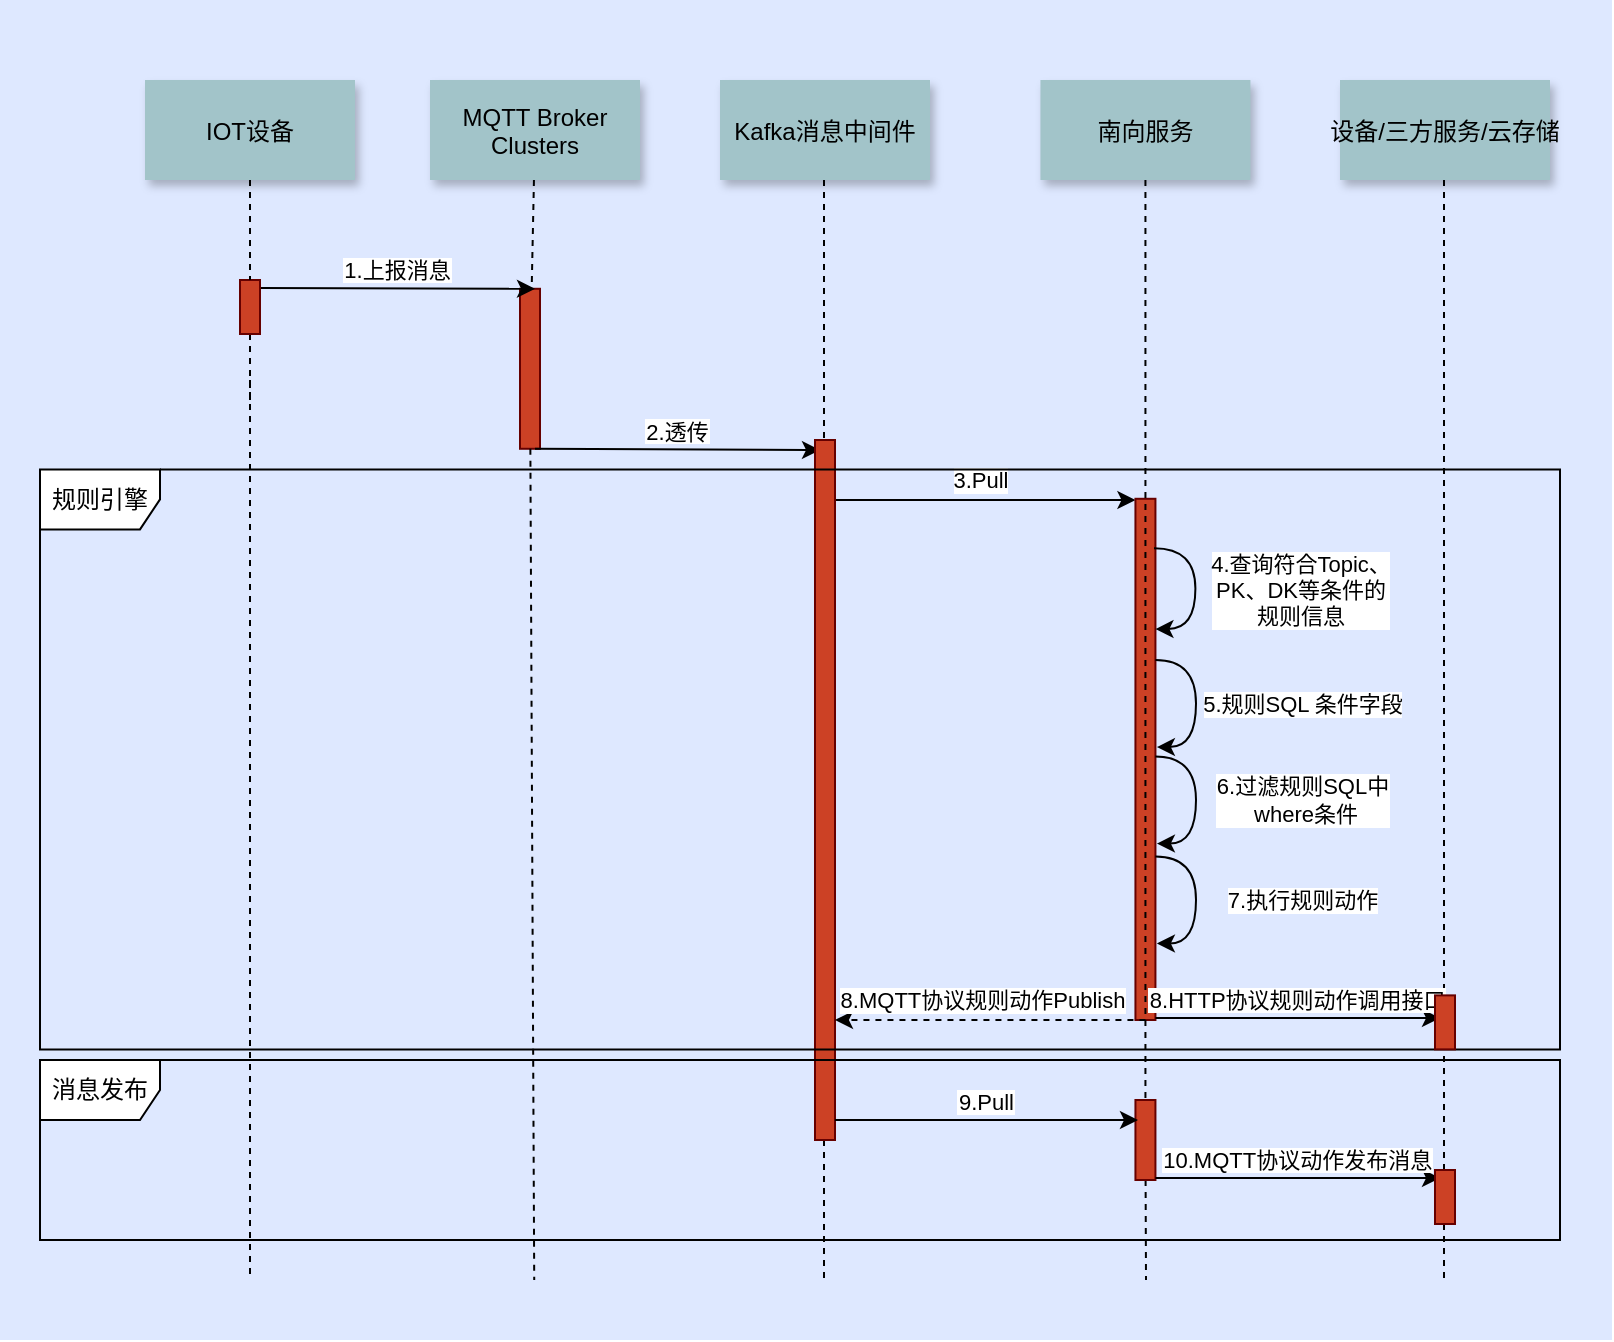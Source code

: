 <mxfile version="14.2.9" type="github">
  <diagram name="Page-1" id="9361dd3d-8414-5efd-6122-117bd74ce7a7">
    <mxGraphModel dx="860" dy="474" grid="0" gridSize="10" guides="1" tooltips="1" connect="1" arrows="1" fold="1" page="0" pageScale="1.5" pageWidth="826" pageHeight="1169" background="#ffffff" math="0" shadow="0">
      <root>
        <mxCell id="0" />
        <mxCell id="1" parent="0" />
        <mxCell id="69" value="" style="fillColor=#DEE8FF;strokeColor=none" parent="1" vertex="1">
          <mxGeometry x="80" y="20" width="806" height="670" as="geometry" />
        </mxCell>
        <mxCell id="4" value="IOT设备" style="shadow=1;fillColor=#A2C4C9;strokeColor=none" parent="1" vertex="1">
          <mxGeometry x="152.5" y="60" width="105" height="50" as="geometry" />
        </mxCell>
        <mxCell id="6" value="" style="fillColor=#CC4125;strokeColor=#660000" parent="1" vertex="1">
          <mxGeometry x="340" y="164.39" width="10" height="80" as="geometry" />
        </mxCell>
        <mxCell id="7" value="MQTT Broker&#xa;Clusters" style="shadow=1;fillColor=#A2C4C9;strokeColor=none" parent="1" vertex="1">
          <mxGeometry x="295" y="60" width="105" height="50" as="geometry" />
        </mxCell>
        <mxCell id="8" value="" style="edgeStyle=none;endArrow=none;dashed=1" parent="1" source="7" target="6" edge="1">
          <mxGeometry x="272.335" y="165" width="100" height="100" as="geometry">
            <mxPoint x="347.259" y="110" as="sourcePoint" />
            <mxPoint x="347.576" y="165" as="targetPoint" />
          </mxGeometry>
        </mxCell>
        <mxCell id="15" value="Kafka消息中间件" style="shadow=1;fillColor=#A2C4C9;strokeColor=none" parent="1" vertex="1">
          <mxGeometry x="440.004" y="60.0" width="105" height="50" as="geometry" />
        </mxCell>
        <mxCell id="19" value="2.透传" style="edgeStyle=elbowEdgeStyle;elbow=vertical;verticalLabelPosition=top;verticalAlign=bottom;exitX=0.75;exitY=1;exitDx=0;exitDy=0;entryX=0.25;entryY=0.015;entryDx=0;entryDy=0;entryPerimeter=0;" parent="1" source="6" target="17" edge="1">
          <mxGeometry x="350" y="290" width="100" height="100" as="geometry">
            <mxPoint x="350" y="390" as="sourcePoint" />
            <mxPoint x="480" y="244" as="targetPoint" />
          </mxGeometry>
        </mxCell>
        <mxCell id="22" value="南向服务" style="shadow=1;fillColor=#A2C4C9;strokeColor=none" parent="1" vertex="1">
          <mxGeometry x="600.22" y="60" width="105" height="50" as="geometry" />
        </mxCell>
        <mxCell id="23" value="" style="edgeStyle=none;endArrow=none;dashed=1" parent="1" source="cL849bSBCcsFNni7YfBv-117" edge="1">
          <mxGeometry x="592.208" y="175.0" width="100" height="100" as="geometry">
            <mxPoint x="652.373" y="110" as="sourcePoint" />
            <mxPoint x="653" y="660" as="targetPoint" />
          </mxGeometry>
        </mxCell>
        <mxCell id="24" value="设备/三方服务/云存储" style="shadow=1;fillColor=#A2C4C9;strokeColor=none" parent="1" vertex="1">
          <mxGeometry x="750" y="60" width="105" height="50" as="geometry" />
        </mxCell>
        <mxCell id="27" value="" style="edgeStyle=elbowEdgeStyle;elbow=vertical;verticalLabelPosition=top;verticalAlign=bottom" parent="1" source="17" target="21" edge="1">
          <mxGeometry x="517.72" y="270" width="100" height="100" as="geometry">
            <mxPoint x="517.72" y="370" as="sourcePoint" />
            <mxPoint x="617.72" y="270" as="targetPoint" />
            <Array as="points">
              <mxPoint x="567.72" y="270" />
            </Array>
          </mxGeometry>
        </mxCell>
        <mxCell id="cL849bSBCcsFNni7YfBv-101" value="3.Pull" style="edgeLabel;html=1;align=center;verticalAlign=middle;resizable=0;points=[];" parent="27" vertex="1" connectable="0">
          <mxGeometry relative="1" as="geometry">
            <mxPoint x="-2.5" y="-10" as="offset" />
          </mxGeometry>
        </mxCell>
        <mxCell id="33" value="" style="edgeStyle=elbowEdgeStyle;elbow=horizontal;endArrow=none;dashed=1" parent="1" source="We4BzI3_JhLpHQfZcYgF-69" edge="1">
          <mxGeometry x="230.0" y="310" width="100" height="100" as="geometry">
            <mxPoint x="230.0" y="410" as="sourcePoint" />
            <mxPoint x="205" y="220" as="targetPoint" />
          </mxGeometry>
        </mxCell>
        <mxCell id="44" value="" style="edgeStyle=none;dashed=1;endArrow=none" parent="1" edge="1">
          <mxGeometry x="50" y="300" width="100" height="100" as="geometry">
            <mxPoint x="205" y="210" as="sourcePoint" />
            <mxPoint x="205" y="660" as="targetPoint" />
          </mxGeometry>
        </mxCell>
        <mxCell id="52" value="" style="edgeStyle=none;endArrow=none;dashed=1" parent="1" source="6" edge="1">
          <mxGeometry x="376.571" y="339.697" width="100" height="100" as="geometry">
            <mxPoint x="451.736" y="284.697" as="sourcePoint" />
            <mxPoint x="347.111" y="660" as="targetPoint" />
          </mxGeometry>
        </mxCell>
        <mxCell id="cL849bSBCcsFNni7YfBv-89" value="1.上报消息" style="edgeStyle=none;verticalLabelPosition=top;verticalAlign=bottom;entryX=0.75;entryY=0;entryDx=0;entryDy=0;" parent="1" target="6" edge="1">
          <mxGeometry x="242.955" y="77.096" width="100" height="100" as="geometry">
            <mxPoint x="210" y="164" as="sourcePoint" />
            <mxPoint x="320" y="164.386" as="targetPoint" />
          </mxGeometry>
        </mxCell>
        <mxCell id="cL849bSBCcsFNni7YfBv-92" value="" style="edgeStyle=none;endArrow=none;dashed=1" parent="1" edge="1">
          <mxGeometry x="431.488" y="175.0" width="100" height="100" as="geometry">
            <mxPoint x="492" y="110" as="sourcePoint" />
            <mxPoint x="492" y="660" as="targetPoint" />
          </mxGeometry>
        </mxCell>
        <mxCell id="17" value="" style="fillColor=#CC4125;strokeColor=#660000" parent="1" vertex="1">
          <mxGeometry x="487.5" y="240" width="10" height="350" as="geometry" />
        </mxCell>
        <mxCell id="21" value="" style="fillColor=#CC4125;strokeColor=#660000" parent="1" vertex="1">
          <mxGeometry x="647.72" y="269.39" width="10" height="260.61" as="geometry" />
        </mxCell>
        <mxCell id="cL849bSBCcsFNni7YfBv-99" style="edgeStyle=orthogonalEdgeStyle;curved=1;rounded=0;orthogonalLoop=1;jettySize=auto;html=1;exitX=0.928;exitY=0.095;exitDx=0;exitDy=0;entryX=1;entryY=0.25;entryDx=0;entryDy=0;exitPerimeter=0;" parent="1" source="21" target="21" edge="1">
          <mxGeometry relative="1" as="geometry" />
        </mxCell>
        <mxCell id="cL849bSBCcsFNni7YfBv-102" value="4.查询符合Topic、&lt;br&gt;PK、DK等条件的&lt;br&gt;规则信息" style="edgeLabel;html=1;align=center;verticalAlign=middle;resizable=0;points=[];" parent="cL849bSBCcsFNni7YfBv-99" vertex="1" connectable="0">
          <mxGeometry x="-0.314" y="-1" relative="1" as="geometry">
            <mxPoint x="53.3" y="13.48" as="offset" />
          </mxGeometry>
        </mxCell>
        <mxCell id="cL849bSBCcsFNni7YfBv-103" value="" style="edgeStyle=none;endArrow=none;dashed=1" parent="1" edge="1">
          <mxGeometry x="741.488" y="175.0" width="100" height="100" as="geometry">
            <mxPoint x="802" y="110" as="sourcePoint" />
            <mxPoint x="802" y="660" as="targetPoint" />
          </mxGeometry>
        </mxCell>
        <mxCell id="cL849bSBCcsFNni7YfBv-108" style="edgeStyle=orthogonalEdgeStyle;curved=1;rounded=0;orthogonalLoop=1;jettySize=auto;html=1;exitX=0.928;exitY=0.095;exitDx=0;exitDy=0;entryX=1;entryY=0.25;entryDx=0;entryDy=0;exitPerimeter=0;" parent="1" edge="1">
          <mxGeometry relative="1" as="geometry">
            <mxPoint x="657.72" y="350.048" as="sourcePoint" />
            <mxPoint x="658.44" y="393.543" as="targetPoint" />
            <Array as="points">
              <mxPoint x="678" y="350" />
              <mxPoint x="678" y="394" />
            </Array>
          </mxGeometry>
        </mxCell>
        <mxCell id="cL849bSBCcsFNni7YfBv-109" value="5.规则SQL 条件字段" style="edgeLabel;html=1;align=center;verticalAlign=middle;resizable=0;points=[];" parent="cL849bSBCcsFNni7YfBv-108" vertex="1" connectable="0">
          <mxGeometry x="-0.314" y="-1" relative="1" as="geometry">
            <mxPoint x="53.3" y="13.48" as="offset" />
          </mxGeometry>
        </mxCell>
        <mxCell id="cL849bSBCcsFNni7YfBv-110" style="edgeStyle=orthogonalEdgeStyle;curved=1;rounded=0;orthogonalLoop=1;jettySize=auto;html=1;exitX=0.928;exitY=0.095;exitDx=0;exitDy=0;entryX=1;entryY=0.25;entryDx=0;entryDy=0;exitPerimeter=0;" parent="1" edge="1">
          <mxGeometry relative="1" as="geometry">
            <mxPoint x="657.72" y="398.278" as="sourcePoint" />
            <mxPoint x="658.44" y="441.773" as="targetPoint" />
            <Array as="points">
              <mxPoint x="678" y="398.23" />
              <mxPoint x="678" y="442.23" />
            </Array>
          </mxGeometry>
        </mxCell>
        <mxCell id="cL849bSBCcsFNni7YfBv-111" value="6.过滤规则SQL中&lt;br&gt;&amp;nbsp;where条件" style="edgeLabel;html=1;align=center;verticalAlign=middle;resizable=0;points=[];" parent="cL849bSBCcsFNni7YfBv-110" vertex="1" connectable="0">
          <mxGeometry x="-0.314" y="-1" relative="1" as="geometry">
            <mxPoint x="53.3" y="13.48" as="offset" />
          </mxGeometry>
        </mxCell>
        <mxCell id="cL849bSBCcsFNni7YfBv-112" style="edgeStyle=orthogonalEdgeStyle;curved=1;rounded=0;orthogonalLoop=1;jettySize=auto;html=1;exitX=0.928;exitY=0.095;exitDx=0;exitDy=0;entryX=1;entryY=0.25;entryDx=0;entryDy=0;exitPerimeter=0;" parent="1" edge="1">
          <mxGeometry relative="1" as="geometry">
            <mxPoint x="657.72" y="448.238" as="sourcePoint" />
            <mxPoint x="658.44" y="491.733" as="targetPoint" />
            <Array as="points">
              <mxPoint x="678" y="448.19" />
              <mxPoint x="678" y="492.19" />
            </Array>
          </mxGeometry>
        </mxCell>
        <mxCell id="cL849bSBCcsFNni7YfBv-113" value="7.执行规则动作" style="edgeLabel;html=1;align=center;verticalAlign=middle;resizable=0;points=[];" parent="cL849bSBCcsFNni7YfBv-112" vertex="1" connectable="0">
          <mxGeometry x="-0.314" y="-1" relative="1" as="geometry">
            <mxPoint x="53.3" y="13.48" as="offset" />
          </mxGeometry>
        </mxCell>
        <mxCell id="cL849bSBCcsFNni7YfBv-114" value="" style="edgeStyle=elbowEdgeStyle;elbow=vertical;dashed=1;verticalLabelPosition=bottom;verticalAlign=top;exitX=0.5;exitY=1;exitDx=0;exitDy=0;" parent="1" source="21" edge="1">
          <mxGeometry x="795" y="644.842" width="100" height="100" as="geometry">
            <mxPoint x="630" y="530" as="sourcePoint" />
            <mxPoint x="497.5" y="530" as="targetPoint" />
            <Array as="points" />
          </mxGeometry>
        </mxCell>
        <mxCell id="cL849bSBCcsFNni7YfBv-115" value="8.MQTT协议规则动作Publish" style="edgeLabel;html=1;align=center;verticalAlign=middle;resizable=0;points=[];" parent="cL849bSBCcsFNni7YfBv-114" vertex="1" connectable="0">
          <mxGeometry relative="1" as="geometry">
            <mxPoint x="-4.72" y="-10" as="offset" />
          </mxGeometry>
        </mxCell>
        <mxCell id="cL849bSBCcsFNni7YfBv-116" value="8.HTTP协议规则动作调用接口" style="edgeStyle=elbowEdgeStyle;elbow=vertical;verticalLabelPosition=top;verticalAlign=bottom" parent="1" edge="1">
          <mxGeometry x="660.22" y="529.003" width="100" height="100" as="geometry">
            <mxPoint x="657.72" y="529.003" as="sourcePoint" />
            <mxPoint x="800" y="529" as="targetPoint" />
            <Array as="points" />
          </mxGeometry>
        </mxCell>
        <mxCell id="cL849bSBCcsFNni7YfBv-117" value="" style="fillColor=#CC4125;strokeColor=#660000" parent="1" vertex="1">
          <mxGeometry x="647.72" y="570" width="10" height="40" as="geometry" />
        </mxCell>
        <mxCell id="cL849bSBCcsFNni7YfBv-118" value="" style="edgeStyle=none;endArrow=none;dashed=1" parent="1" source="22" target="cL849bSBCcsFNni7YfBv-117" edge="1">
          <mxGeometry x="592.208" y="175.0" width="100" height="100" as="geometry">
            <mxPoint x="652.729" y="110" as="sourcePoint" />
            <mxPoint x="653" y="867" as="targetPoint" />
          </mxGeometry>
        </mxCell>
        <mxCell id="cL849bSBCcsFNni7YfBv-119" value="9.Pull" style="edgeStyle=elbowEdgeStyle;elbow=vertical;verticalLabelPosition=top;verticalAlign=bottom;" parent="1" edge="1">
          <mxGeometry x="500.0" y="580.003" width="100" height="100" as="geometry">
            <mxPoint x="497.5" y="580.003" as="sourcePoint" />
            <mxPoint x="649" y="580" as="targetPoint" />
            <Array as="points">
              <mxPoint x="472.06" y="580" />
            </Array>
          </mxGeometry>
        </mxCell>
        <mxCell id="cL849bSBCcsFNni7YfBv-121" value="10.MQTT协议动作发布消息" style="edgeStyle=elbowEdgeStyle;elbow=vertical;verticalLabelPosition=top;verticalAlign=bottom" parent="1" edge="1">
          <mxGeometry x="660.22" y="609.003" width="100" height="100" as="geometry">
            <mxPoint x="657.72" y="609.003" as="sourcePoint" />
            <mxPoint x="800" y="609" as="targetPoint" />
            <Array as="points" />
          </mxGeometry>
        </mxCell>
        <mxCell id="cL849bSBCcsFNni7YfBv-122" value="规则引擎" style="shape=umlFrame;whiteSpace=wrap;html=1;" parent="1" vertex="1">
          <mxGeometry x="100" y="254.69" width="760" height="290" as="geometry" />
        </mxCell>
        <mxCell id="cL849bSBCcsFNni7YfBv-123" value="消息发布" style="shape=umlFrame;whiteSpace=wrap;html=1;" parent="1" vertex="1">
          <mxGeometry x="100" y="550" width="760" height="90" as="geometry" />
        </mxCell>
        <mxCell id="We4BzI3_JhLpHQfZcYgF-69" value="" style="fillColor=#CC4125;strokeColor=#660000" vertex="1" parent="1">
          <mxGeometry x="200" y="160" width="10" height="27" as="geometry" />
        </mxCell>
        <mxCell id="We4BzI3_JhLpHQfZcYgF-70" value="" style="edgeStyle=elbowEdgeStyle;elbow=horizontal;endArrow=none;dashed=1" edge="1" parent="1" source="4" target="We4BzI3_JhLpHQfZcYgF-69">
          <mxGeometry x="230.0" y="310" width="100" height="100" as="geometry">
            <mxPoint x="205" y="110" as="sourcePoint" />
            <mxPoint x="205" y="220" as="targetPoint" />
          </mxGeometry>
        </mxCell>
        <mxCell id="We4BzI3_JhLpHQfZcYgF-71" value="" style="fillColor=#CC4125;strokeColor=#660000" vertex="1" parent="1">
          <mxGeometry x="797.5" y="517.69" width="10" height="27" as="geometry" />
        </mxCell>
        <mxCell id="We4BzI3_JhLpHQfZcYgF-72" value="" style="fillColor=#CC4125;strokeColor=#660000" vertex="1" parent="1">
          <mxGeometry x="797.5" y="605" width="10" height="27" as="geometry" />
        </mxCell>
      </root>
    </mxGraphModel>
  </diagram>
</mxfile>
